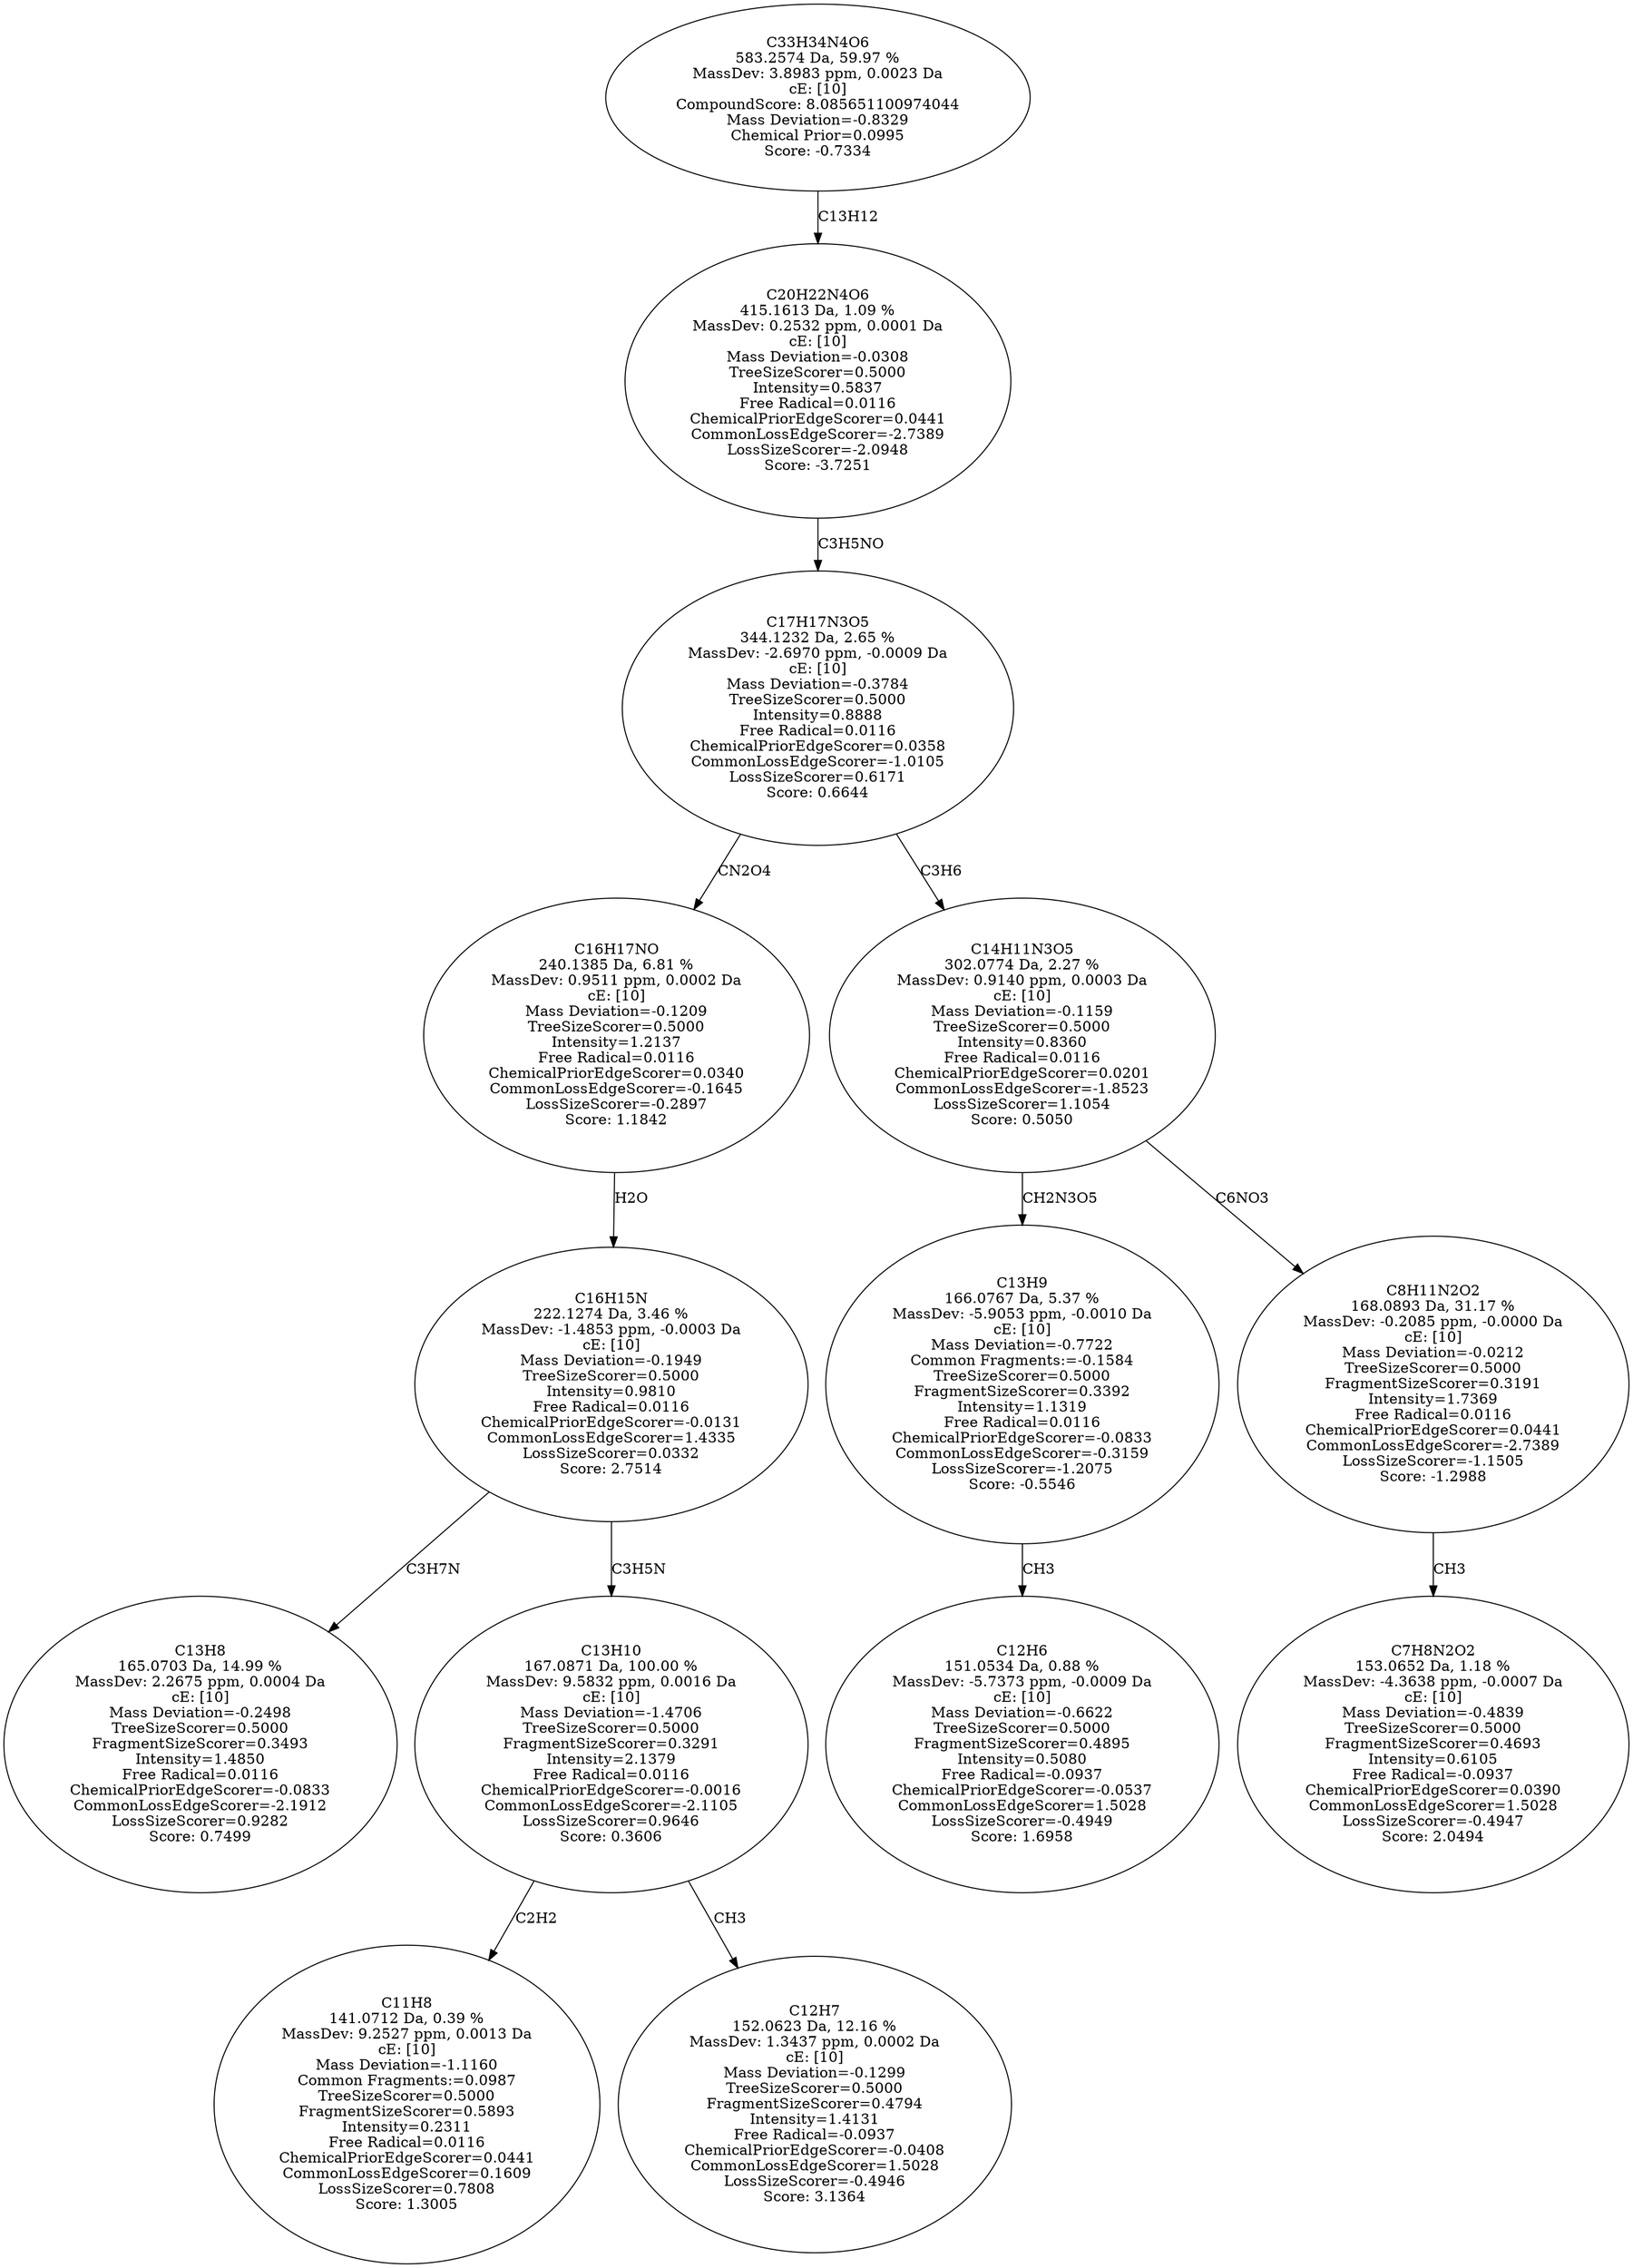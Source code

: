 strict digraph {
v1 [label="C13H8\n165.0703 Da, 14.99 %\nMassDev: 2.2675 ppm, 0.0004 Da\ncE: [10]\nMass Deviation=-0.2498\nTreeSizeScorer=0.5000\nFragmentSizeScorer=0.3493\nIntensity=1.4850\nFree Radical=0.0116\nChemicalPriorEdgeScorer=-0.0833\nCommonLossEdgeScorer=-2.1912\nLossSizeScorer=0.9282\nScore: 0.7499"];
v2 [label="C11H8\n141.0712 Da, 0.39 %\nMassDev: 9.2527 ppm, 0.0013 Da\ncE: [10]\nMass Deviation=-1.1160\nCommon Fragments:=0.0987\nTreeSizeScorer=0.5000\nFragmentSizeScorer=0.5893\nIntensity=0.2311\nFree Radical=0.0116\nChemicalPriorEdgeScorer=0.0441\nCommonLossEdgeScorer=0.1609\nLossSizeScorer=0.7808\nScore: 1.3005"];
v3 [label="C12H7\n152.0623 Da, 12.16 %\nMassDev: 1.3437 ppm, 0.0002 Da\ncE: [10]\nMass Deviation=-0.1299\nTreeSizeScorer=0.5000\nFragmentSizeScorer=0.4794\nIntensity=1.4131\nFree Radical=-0.0937\nChemicalPriorEdgeScorer=-0.0408\nCommonLossEdgeScorer=1.5028\nLossSizeScorer=-0.4946\nScore: 3.1364"];
v4 [label="C13H10\n167.0871 Da, 100.00 %\nMassDev: 9.5832 ppm, 0.0016 Da\ncE: [10]\nMass Deviation=-1.4706\nTreeSizeScorer=0.5000\nFragmentSizeScorer=0.3291\nIntensity=2.1379\nFree Radical=0.0116\nChemicalPriorEdgeScorer=-0.0016\nCommonLossEdgeScorer=-2.1105\nLossSizeScorer=0.9646\nScore: 0.3606"];
v5 [label="C16H15N\n222.1274 Da, 3.46 %\nMassDev: -1.4853 ppm, -0.0003 Da\ncE: [10]\nMass Deviation=-0.1949\nTreeSizeScorer=0.5000\nIntensity=0.9810\nFree Radical=0.0116\nChemicalPriorEdgeScorer=-0.0131\nCommonLossEdgeScorer=1.4335\nLossSizeScorer=0.0332\nScore: 2.7514"];
v6 [label="C16H17NO\n240.1385 Da, 6.81 %\nMassDev: 0.9511 ppm, 0.0002 Da\ncE: [10]\nMass Deviation=-0.1209\nTreeSizeScorer=0.5000\nIntensity=1.2137\nFree Radical=0.0116\nChemicalPriorEdgeScorer=0.0340\nCommonLossEdgeScorer=-0.1645\nLossSizeScorer=-0.2897\nScore: 1.1842"];
v7 [label="C12H6\n151.0534 Da, 0.88 %\nMassDev: -5.7373 ppm, -0.0009 Da\ncE: [10]\nMass Deviation=-0.6622\nTreeSizeScorer=0.5000\nFragmentSizeScorer=0.4895\nIntensity=0.5080\nFree Radical=-0.0937\nChemicalPriorEdgeScorer=-0.0537\nCommonLossEdgeScorer=1.5028\nLossSizeScorer=-0.4949\nScore: 1.6958"];
v8 [label="C13H9\n166.0767 Da, 5.37 %\nMassDev: -5.9053 ppm, -0.0010 Da\ncE: [10]\nMass Deviation=-0.7722\nCommon Fragments:=-0.1584\nTreeSizeScorer=0.5000\nFragmentSizeScorer=0.3392\nIntensity=1.1319\nFree Radical=0.0116\nChemicalPriorEdgeScorer=-0.0833\nCommonLossEdgeScorer=-0.3159\nLossSizeScorer=-1.2075\nScore: -0.5546"];
v9 [label="C7H8N2O2\n153.0652 Da, 1.18 %\nMassDev: -4.3638 ppm, -0.0007 Da\ncE: [10]\nMass Deviation=-0.4839\nTreeSizeScorer=0.5000\nFragmentSizeScorer=0.4693\nIntensity=0.6105\nFree Radical=-0.0937\nChemicalPriorEdgeScorer=0.0390\nCommonLossEdgeScorer=1.5028\nLossSizeScorer=-0.4947\nScore: 2.0494"];
v10 [label="C8H11N2O2\n168.0893 Da, 31.17 %\nMassDev: -0.2085 ppm, -0.0000 Da\ncE: [10]\nMass Deviation=-0.0212\nTreeSizeScorer=0.5000\nFragmentSizeScorer=0.3191\nIntensity=1.7369\nFree Radical=0.0116\nChemicalPriorEdgeScorer=0.0441\nCommonLossEdgeScorer=-2.7389\nLossSizeScorer=-1.1505\nScore: -1.2988"];
v11 [label="C14H11N3O5\n302.0774 Da, 2.27 %\nMassDev: 0.9140 ppm, 0.0003 Da\ncE: [10]\nMass Deviation=-0.1159\nTreeSizeScorer=0.5000\nIntensity=0.8360\nFree Radical=0.0116\nChemicalPriorEdgeScorer=0.0201\nCommonLossEdgeScorer=-1.8523\nLossSizeScorer=1.1054\nScore: 0.5050"];
v12 [label="C17H17N3O5\n344.1232 Da, 2.65 %\nMassDev: -2.6970 ppm, -0.0009 Da\ncE: [10]\nMass Deviation=-0.3784\nTreeSizeScorer=0.5000\nIntensity=0.8888\nFree Radical=0.0116\nChemicalPriorEdgeScorer=0.0358\nCommonLossEdgeScorer=-1.0105\nLossSizeScorer=0.6171\nScore: 0.6644"];
v13 [label="C20H22N4O6\n415.1613 Da, 1.09 %\nMassDev: 0.2532 ppm, 0.0001 Da\ncE: [10]\nMass Deviation=-0.0308\nTreeSizeScorer=0.5000\nIntensity=0.5837\nFree Radical=0.0116\nChemicalPriorEdgeScorer=0.0441\nCommonLossEdgeScorer=-2.7389\nLossSizeScorer=-2.0948\nScore: -3.7251"];
v14 [label="C33H34N4O6\n583.2574 Da, 59.97 %\nMassDev: 3.8983 ppm, 0.0023 Da\ncE: [10]\nCompoundScore: 8.085651100974044\nMass Deviation=-0.8329\nChemical Prior=0.0995\nScore: -0.7334"];
v5 -> v1 [label="C3H7N"];
v4 -> v2 [label="C2H2"];
v4 -> v3 [label="CH3"];
v5 -> v4 [label="C3H5N"];
v6 -> v5 [label="H2O"];
v12 -> v6 [label="CN2O4"];
v8 -> v7 [label="CH3"];
v11 -> v8 [label="CH2N3O5"];
v10 -> v9 [label="CH3"];
v11 -> v10 [label="C6NO3"];
v12 -> v11 [label="C3H6"];
v13 -> v12 [label="C3H5NO"];
v14 -> v13 [label="C13H12"];
}